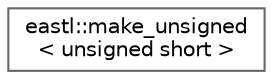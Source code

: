 digraph "类继承关系图"
{
 // LATEX_PDF_SIZE
  bgcolor="transparent";
  edge [fontname=Helvetica,fontsize=10,labelfontname=Helvetica,labelfontsize=10];
  node [fontname=Helvetica,fontsize=10,shape=box,height=0.2,width=0.4];
  rankdir="LR";
  Node0 [id="Node000000",label="eastl::make_unsigned\l\< unsigned short \>",height=0.2,width=0.4,color="grey40", fillcolor="white", style="filled",URL="$structeastl_1_1make__unsigned_3_01unsigned_01short_01_4.html",tooltip=" "];
}
